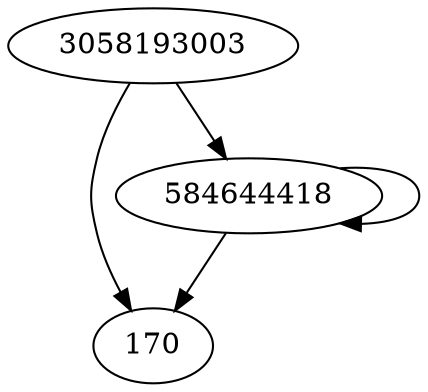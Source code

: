 digraph  {
170;
3058193003;
584644418;
3058193003 -> 170;
3058193003 -> 584644418;
584644418 -> 170;
584644418 -> 584644418;
}
